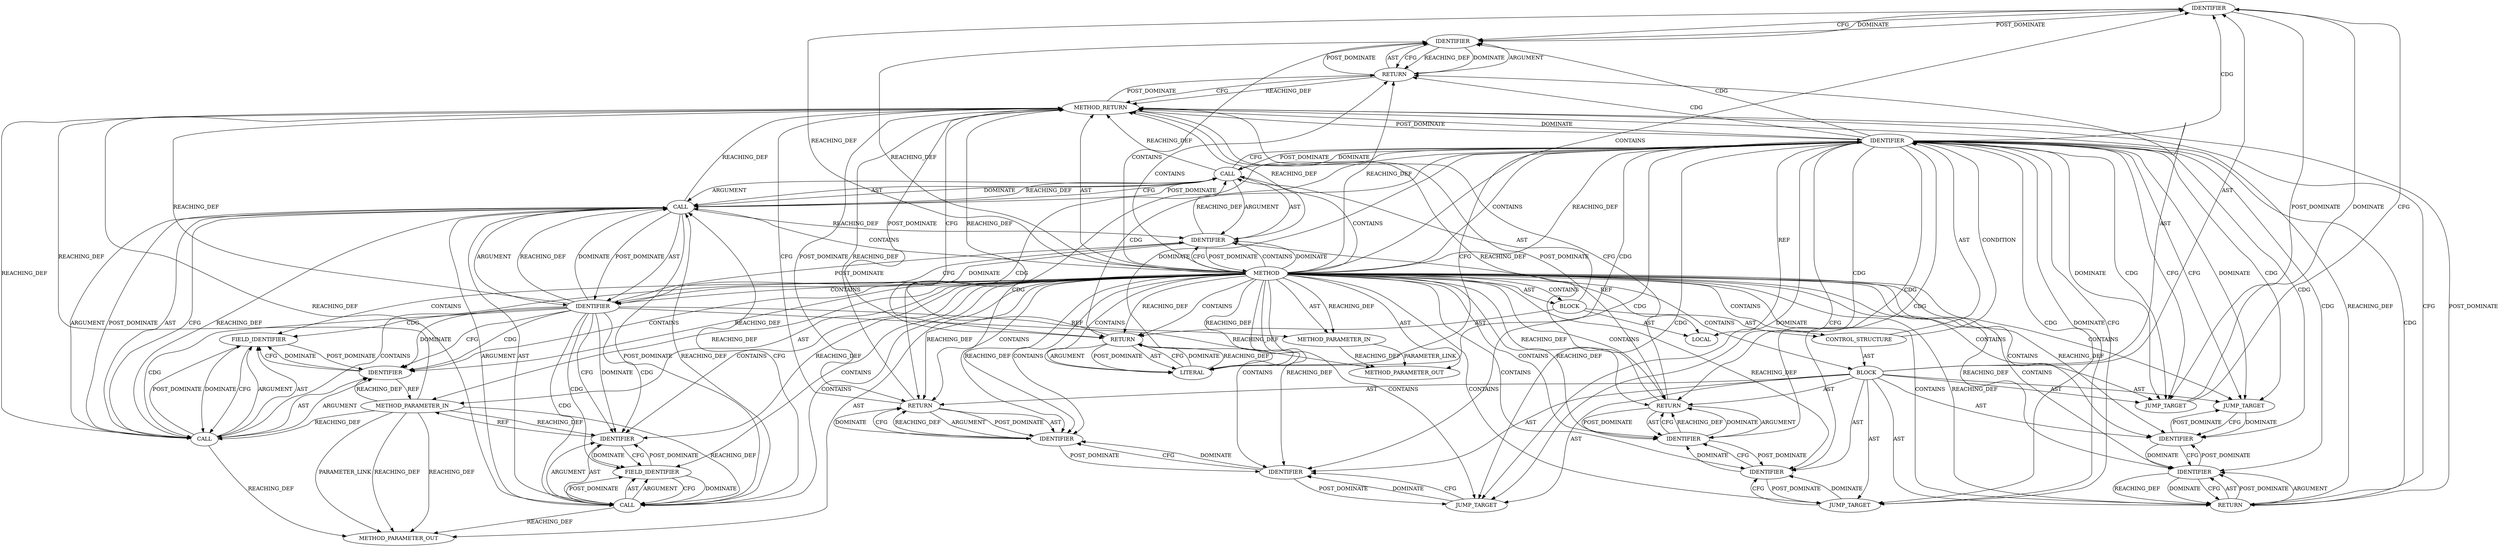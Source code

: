 digraph {
  8098 [label=IDENTIFIER ORDER=5 ARGUMENT_INDEX=-1 CODE="TLS_SW" COLUMN_NUMBER=7 LINE_NUMBER=996 TYPE_FULL_NAME="ANY" NAME="TLS_SW"]
  8090 [label=CONTROL_STRUCTURE CONTROL_STRUCTURE_TYPE="SWITCH" ORDER=3 PARSER_TYPE_NAME="CASTSwitchStatement" ARGUMENT_INDEX=-1 CODE="switch(config)" COLUMN_NUMBER=2 LINE_NUMBER=993]
  8089 [label=FIELD_IDENTIFIER ORDER=2 ARGUMENT_INDEX=2 CODE="rx_conf" COLUMN_NUMBER=35 LINE_NUMBER=991 CANONICAL_NAME="rx_conf"]
  8109 [label=RETURN ORDER=4 ARGUMENT_INDEX=-1 CODE="return 0;" COLUMN_NUMBER=2 LINE_NUMBER=1003]
  8082 [label=CALL ORDER=2 ARGUMENT_INDEX=2 CODE="tx ? ctx->tx_conf : ctx->rx_conf" COLUMN_NUMBER=15 METHOD_FULL_NAME="<operator>.conditional" LINE_NUMBER=991 TYPE_FULL_NAME="<empty>" DISPATCH_TYPE="STATIC_DISPATCH" SIGNATURE="" NAME="<operator>.conditional"]
  8088 [label=IDENTIFIER ORDER=1 ARGUMENT_INDEX=1 CODE="ctx" COLUMN_NUMBER=35 LINE_NUMBER=991 TYPE_FULL_NAME="tls_context*" NAME="ctx"]
  8077 [label=METHOD_PARAMETER_IN ORDER=2 CODE="bool tx" IS_VARIADIC=false COLUMN_NUMBER=53 LINE_NUMBER=989 TYPE_FULL_NAME="bool" EVALUATION_STRATEGY="BY_VALUE" INDEX=2 NAME="tx"]
  8081 [label=IDENTIFIER ORDER=1 ARGUMENT_INDEX=1 CODE="config" COLUMN_NUMBER=6 LINE_NUMBER=991 TYPE_FULL_NAME="u16" NAME="config"]
  8080 [label=CALL ORDER=2 ARGUMENT_INDEX=-1 CODE="config = tx ? ctx->tx_conf : ctx->rx_conf" COLUMN_NUMBER=6 METHOD_FULL_NAME="<operator>.assignment" LINE_NUMBER=991 TYPE_FULL_NAME="<empty>" DISPATCH_TYPE="STATIC_DISPATCH" SIGNATURE="" NAME="<operator>.assignment"]
  8111 [label=METHOD_RETURN ORDER=4 CODE="RET" COLUMN_NUMBER=1 LINE_NUMBER=989 TYPE_FULL_NAME="u16" EVALUATION_STRATEGY="BY_VALUE"]
  8083 [label=IDENTIFIER ORDER=1 ARGUMENT_INDEX=1 CODE="tx" COLUMN_NUMBER=15 LINE_NUMBER=991 TYPE_FULL_NAME="bool" NAME="tx"]
  8097 [label=JUMP_TARGET ORDER=4 PARSER_TYPE_NAME="CASTCaseStatement" ARGUMENT_INDEX=-1 CODE="case TLS_SW:" COLUMN_NUMBER=2 LINE_NUMBER=996 NAME="case"]
  8084 [label=CALL ORDER=2 ARGUMENT_INDEX=2 CODE="ctx->tx_conf" COLUMN_NUMBER=20 METHOD_FULL_NAME="<operator>.indirectFieldAccess" LINE_NUMBER=991 TYPE_FULL_NAME="<empty>" DISPATCH_TYPE="STATIC_DISPATCH" SIGNATURE="" NAME="<operator>.indirectFieldAccess"]
  8096 [label=IDENTIFIER ORDER=1 ARGUMENT_INDEX=-1 CODE="TLS_CONF_BASE" COLUMN_NUMBER=10 LINE_NUMBER=995 TYPE_FULL_NAME="ANY" NAME="TLS_CONF_BASE"]
  8091 [label=IDENTIFIER ORDER=1 ARGUMENT_INDEX=-1 CODE="config" COLUMN_NUMBER=10 LINE_NUMBER=993 TYPE_FULL_NAME="u16" NAME="config"]
  8075 [label=METHOD COLUMN_NUMBER=1 LINE_NUMBER=989 COLUMN_NUMBER_END=1 IS_EXTERNAL=false SIGNATURE="u16 tls_user_config (tls_context*,bool)" NAME="tls_user_config" AST_PARENT_TYPE="TYPE_DECL" AST_PARENT_FULL_NAME="tls_main.c:<global>" ORDER=122 CODE="static u16 tls_user_config(struct tls_context *ctx, bool tx)
{
	u16 config = tx ? ctx->tx_conf : ctx->rx_conf;

	switch (config) {
	case TLS_BASE:
		return TLS_CONF_BASE;
	case TLS_SW:
		return TLS_CONF_SW;
	case TLS_HW:
		return TLS_CONF_HW;
	case TLS_HW_RECORD:
		return TLS_CONF_HW_RECORD;
	}
	return 0;
}" FULL_NAME="tls_user_config" LINE_NUMBER_END=1004 FILENAME="tls_main.c"]
  8095 [label=RETURN ORDER=3 ARGUMENT_INDEX=-1 CODE="return TLS_CONF_BASE;" COLUMN_NUMBER=3 LINE_NUMBER=995]
  8076 [label=METHOD_PARAMETER_IN ORDER=1 CODE="struct tls_context *ctx" IS_VARIADIC=false COLUMN_NUMBER=28 LINE_NUMBER=989 TYPE_FULL_NAME="tls_context*" EVALUATION_STRATEGY="BY_VALUE" INDEX=1 NAME="ctx"]
  8110 [label=LITERAL ORDER=1 ARGUMENT_INDEX=-1 CODE="0" COLUMN_NUMBER=9 LINE_NUMBER=1003 TYPE_FULL_NAME="int"]
  8094 [label=IDENTIFIER ORDER=2 ARGUMENT_INDEX=-1 CODE="TLS_BASE" COLUMN_NUMBER=7 LINE_NUMBER=994 TYPE_FULL_NAME="ANY" NAME="TLS_BASE"]
  8099 [label=RETURN ORDER=6 ARGUMENT_INDEX=-1 CODE="return TLS_CONF_SW;" COLUMN_NUMBER=3 LINE_NUMBER=997]
  8093 [label=JUMP_TARGET ORDER=1 PARSER_TYPE_NAME="CASTCaseStatement" ARGUMENT_INDEX=-1 CODE="case TLS_BASE:" COLUMN_NUMBER=2 LINE_NUMBER=994 NAME="case"]
  8104 [label=IDENTIFIER ORDER=1 ARGUMENT_INDEX=-1 CODE="TLS_CONF_HW" COLUMN_NUMBER=10 LINE_NUMBER=999 TYPE_FULL_NAME="ANY" NAME="TLS_CONF_HW"]
  8086 [label=FIELD_IDENTIFIER ORDER=2 ARGUMENT_INDEX=2 CODE="tx_conf" COLUMN_NUMBER=20 LINE_NUMBER=991 CANONICAL_NAME="tx_conf"]
  8107 [label=RETURN ORDER=12 ARGUMENT_INDEX=-1 CODE="return TLS_CONF_HW_RECORD;" COLUMN_NUMBER=3 LINE_NUMBER=1001]
  8078 [label=BLOCK ORDER=3 ARGUMENT_INDEX=-1 CODE="{
	u16 config = tx ? ctx->tx_conf : ctx->rx_conf;

	switch (config) {
	case TLS_BASE:
		return TLS_CONF_BASE;
	case TLS_SW:
		return TLS_CONF_SW;
	case TLS_HW:
		return TLS_CONF_HW;
	case TLS_HW_RECORD:
		return TLS_CONF_HW_RECORD;
	}
	return 0;
}" COLUMN_NUMBER=1 LINE_NUMBER=990 TYPE_FULL_NAME="void"]
  8102 [label=IDENTIFIER ORDER=8 ARGUMENT_INDEX=-1 CODE="TLS_HW" COLUMN_NUMBER=7 LINE_NUMBER=998 TYPE_FULL_NAME="ANY" NAME="TLS_HW"]
  8100 [label=IDENTIFIER ORDER=1 ARGUMENT_INDEX=-1 CODE="TLS_CONF_SW" COLUMN_NUMBER=10 LINE_NUMBER=997 TYPE_FULL_NAME="ANY" NAME="TLS_CONF_SW"]
  8079 [label=LOCAL ORDER=1 CODE="u16 config" COLUMN_NUMBER=6 LINE_NUMBER=991 TYPE_FULL_NAME="u16" NAME="config"]
  8105 [label=JUMP_TARGET ORDER=10 PARSER_TYPE_NAME="CASTCaseStatement" ARGUMENT_INDEX=-1 CODE="case TLS_HW_RECORD:" COLUMN_NUMBER=2 LINE_NUMBER=1000 NAME="case"]
  8106 [label=IDENTIFIER ORDER=11 ARGUMENT_INDEX=-1 CODE="TLS_HW_RECORD" COLUMN_NUMBER=7 LINE_NUMBER=1000 TYPE_FULL_NAME="ANY" NAME="TLS_HW_RECORD"]
  8092 [label=BLOCK ORDER=2 ARGUMENT_INDEX=-1 CODE="{
	case TLS_BASE:
		return TLS_CONF_BASE;
	case TLS_SW:
		return TLS_CONF_SW;
	case TLS_HW:
		return TLS_CONF_HW;
	case TLS_HW_RECORD:
		return TLS_CONF_HW_RECORD;
	}" COLUMN_NUMBER=18 LINE_NUMBER=993 TYPE_FULL_NAME="void"]
  8103 [label=RETURN ORDER=9 ARGUMENT_INDEX=-1 CODE="return TLS_CONF_HW;" COLUMN_NUMBER=3 LINE_NUMBER=999]
  8108 [label=IDENTIFIER ORDER=1 ARGUMENT_INDEX=-1 CODE="TLS_CONF_HW_RECORD" COLUMN_NUMBER=10 LINE_NUMBER=1001 TYPE_FULL_NAME="ANY" NAME="TLS_CONF_HW_RECORD"]
  8101 [label=JUMP_TARGET ORDER=7 PARSER_TYPE_NAME="CASTCaseStatement" ARGUMENT_INDEX=-1 CODE="case TLS_HW:" COLUMN_NUMBER=2 LINE_NUMBER=998 NAME="case"]
  21496 [label=METHOD_PARAMETER_OUT ORDER=1 CODE="struct tls_context *ctx" IS_VARIADIC=false COLUMN_NUMBER=28 LINE_NUMBER=989 TYPE_FULL_NAME="tls_context*" EVALUATION_STRATEGY="BY_VALUE" INDEX=1 NAME="ctx"]
  8085 [label=IDENTIFIER ORDER=1 ARGUMENT_INDEX=1 CODE="ctx" COLUMN_NUMBER=20 LINE_NUMBER=991 TYPE_FULL_NAME="tls_context*" NAME="ctx"]
  8087 [label=CALL ORDER=3 ARGUMENT_INDEX=3 CODE="ctx->rx_conf" COLUMN_NUMBER=35 METHOD_FULL_NAME="<operator>.indirectFieldAccess" LINE_NUMBER=991 TYPE_FULL_NAME="<empty>" DISPATCH_TYPE="STATIC_DISPATCH" SIGNATURE="" NAME="<operator>.indirectFieldAccess"]
  21497 [label=METHOD_PARAMETER_OUT ORDER=2 CODE="bool tx" IS_VARIADIC=false COLUMN_NUMBER=53 LINE_NUMBER=989 TYPE_FULL_NAME="bool" EVALUATION_STRATEGY="BY_VALUE" INDEX=2 NAME="tx"]
  8082 -> 8111 [label=REACHING_DEF VARIABLE="tx ? ctx->tx_conf : ctx->rx_conf"]
  8075 -> 8097 [label=CONTAINS ]
  8091 -> 8100 [label=CDG ]
  8088 -> 8076 [label=REF ]
  8083 -> 8084 [label=CDG ]
  8075 -> 8106 [label=CONTAINS ]
  8083 -> 8111 [label=REACHING_DEF VARIABLE="tx"]
  8100 -> 8099 [label=DOMINATE ]
  8109 -> 8111 [label=CFG ]
  8102 -> 8104 [label=DOMINATE ]
  8075 -> 8107 [label=CONTAINS ]
  8082 -> 8087 [label=POST_DOMINATE ]
  8107 -> 8108 [label=ARGUMENT ]
  8075 -> 8095 [label=CONTAINS ]
  8075 -> 8103 [label=CONTAINS ]
  8102 -> 8101 [label=POST_DOMINATE ]
  8075 -> 8105 [label=CONTAINS ]
  8092 -> 8106 [label=AST ]
  8099 -> 8111 [label=REACHING_DEF VARIABLE="<RET>"]
  8075 -> 8106 [label=REACHING_DEF VARIABLE=""]
  8075 -> 8100 [label=REACHING_DEF VARIABLE=""]
  8087 -> 21496 [label=REACHING_DEF VARIABLE="ctx->rx_conf"]
  8086 -> 8084 [label=DOMINATE ]
  8108 -> 8107 [label=DOMINATE ]
  8091 -> 8111 [label=DOMINATE ]
  8103 -> 8104 [label=AST ]
  8096 -> 8095 [label=CFG ]
  8099 -> 8100 [label=ARGUMENT ]
  8084 -> 8085 [label=ARGUMENT ]
  8081 -> 8083 [label=CFG ]
  8075 -> 8090 [label=CONTAINS ]
  8100 -> 8099 [label=CFG ]
  8082 -> 8087 [label=ARGUMENT ]
  8078 -> 8079 [label=AST ]
  8096 -> 8095 [label=REACHING_DEF VARIABLE="TLS_CONF_BASE"]
  8109 -> 8110 [label=ARGUMENT ]
  8078 -> 8080 [label=AST ]
  8076 -> 21496 [label=REACHING_DEF VARIABLE="ctx"]
  8076 -> 21496 [label=REACHING_DEF VARIABLE="ctx"]
  8104 -> 8103 [label=REACHING_DEF VARIABLE="TLS_CONF_HW"]
  8081 -> 8075 [label=POST_DOMINATE ]
  8099 -> 8111 [label=CFG ]
  8084 -> 8085 [label=AST ]
  8076 -> 21496 [label=PARAMETER_LINK ]
  8101 -> 8102 [label=DOMINATE ]
  8105 -> 8106 [label=DOMINATE ]
  8102 -> 8104 [label=CFG ]
  8091 -> 8095 [label=CDG ]
  8083 -> 8088 [label=CDG ]
  8097 -> 8098 [label=DOMINATE ]
  8091 -> 8110 [label=CDG ]
  8082 -> 8080 [label=DOMINATE ]
  8093 -> 8094 [label=DOMINATE ]
  8075 -> 8111 [label=AST ]
  8082 -> 8080 [label=REACHING_DEF VARIABLE="tx ? ctx->tx_conf : ctx->rx_conf"]
  8090 -> 8092 [label=AST ]
  8075 -> 8109 [label=REACHING_DEF VARIABLE=""]
  8082 -> 8083 [label=POST_DOMINATE ]
  8075 -> 8093 [label=CONTAINS ]
  8091 -> 8094 [label=CDG ]
  8092 -> 8102 [label=AST ]
  8082 -> 8083 [label=AST ]
  8075 -> 8083 [label=CONTAINS ]
  8092 -> 8101 [label=AST ]
  8091 -> 8080 [label=POST_DOMINATE ]
  8085 -> 8086 [label=DOMINATE ]
  8075 -> 8094 [label=REACHING_DEF VARIABLE=""]
  8095 -> 8111 [label=REACHING_DEF VARIABLE="<RET>"]
  8075 -> 8110 [label=CONTAINS ]
  8082 -> 8083 [label=ARGUMENT ]
  8088 -> 8089 [label=CFG ]
  8091 -> 8105 [label=CFG ]
  8107 -> 8108 [label=POST_DOMINATE ]
  8096 -> 8095 [label=DOMINATE ]
  8087 -> 8082 [label=CFG ]
  8076 -> 8084 [label=REACHING_DEF VARIABLE="ctx"]
  8075 -> 8102 [label=CONTAINS ]
  8087 -> 8111 [label=REACHING_DEF VARIABLE="ctx->rx_conf"]
  8081 -> 8111 [label=REACHING_DEF VARIABLE="config"]
  8084 -> 8111 [label=REACHING_DEF VARIABLE="ctx->tx_conf"]
  8075 -> 8077 [label=AST ]
  8083 -> 8082 [label=REACHING_DEF VARIABLE="tx"]
  8089 -> 8088 [label=POST_DOMINATE ]
  8109 -> 8111 [label=REACHING_DEF VARIABLE="<RET>"]
  8075 -> 8098 [label=REACHING_DEF VARIABLE=""]
  8089 -> 8087 [label=DOMINATE ]
  8087 -> 8088 [label=ARGUMENT ]
  8075 -> 8091 [label=CONTAINS ]
  8076 -> 8088 [label=REACHING_DEF VARIABLE="ctx"]
  8103 -> 8111 [label=REACHING_DEF VARIABLE="<RET>"]
  8091 -> 8093 [label=CDG ]
  8075 -> 8110 [label=REACHING_DEF VARIABLE=""]
  8103 -> 8111 [label=CFG ]
  8084 -> 8086 [label=POST_DOMINATE ]
  8083 -> 8085 [label=CDG ]
  8075 -> 8088 [label=REACHING_DEF VARIABLE=""]
  8091 -> 8101 [label=CFG ]
  8108 -> 8106 [label=POST_DOMINATE ]
  8075 -> 8078 [label=CONTAINS ]
  8108 -> 8107 [label=CFG ]
  8091 -> 8107 [label=CDG ]
  8082 -> 8084 [label=POST_DOMINATE ]
  8080 -> 8082 [label=POST_DOMINATE ]
  8092 -> 8094 [label=AST ]
  8084 -> 8086 [label=AST ]
  8108 -> 8107 [label=REACHING_DEF VARIABLE="TLS_CONF_HW_RECORD"]
  8080 -> 8111 [label=REACHING_DEF VARIABLE="config = tx ? ctx->tx_conf : ctx->rx_conf"]
  8091 -> 8110 [label=DOMINATE ]
  8087 -> 8082 [label=REACHING_DEF VARIABLE="ctx->rx_conf"]
  8075 -> 8082 [label=CONTAINS ]
  8075 -> 21497 [label=AST ]
  8091 -> 8093 [label=DOMINATE ]
  8111 -> 8091 [label=POST_DOMINATE ]
  8109 -> 8110 [label=POST_DOMINATE ]
  8087 -> 8089 [label=ARGUMENT ]
  8091 -> 8099 [label=CDG ]
  8083 -> 8087 [label=CDG ]
  8075 -> 8104 [label=CONTAINS ]
  8083 -> 8089 [label=CDG ]
  8075 -> 8088 [label=CONTAINS ]
  8086 -> 8085 [label=POST_DOMINATE ]
  8092 -> 8107 [label=AST ]
  8075 -> 8101 [label=CONTAINS ]
  8084 -> 8082 [label=REACHING_DEF VARIABLE="ctx->tx_conf"]
  8075 -> 8078 [label=AST ]
  8088 -> 8089 [label=DOMINATE ]
  8091 -> 8097 [label=CFG ]
  8081 -> 8080 [label=REACHING_DEF VARIABLE="config"]
  8092 -> 8095 [label=AST ]
  8092 -> 8097 [label=AST ]
  8095 -> 8096 [label=ARGUMENT ]
  8111 -> 8103 [label=POST_DOMINATE ]
  8075 -> 8084 [label=CONTAINS ]
  8080 -> 8081 [label=AST ]
  8075 -> 8092 [label=CONTAINS ]
  8087 -> 8088 [label=AST ]
  8111 -> 8107 [label=POST_DOMINATE ]
  8076 -> 8087 [label=REACHING_DEF VARIABLE="ctx"]
  8078 -> 8109 [label=AST ]
  8099 -> 8100 [label=POST_DOMINATE ]
  8092 -> 8105 [label=AST ]
  8103 -> 8104 [label=POST_DOMINATE ]
  8083 -> 8082 [label=DOMINATE ]
  8075 -> 8077 [label=REACHING_DEF VARIABLE=""]
  8080 -> 8082 [label=ARGUMENT ]
  8075 -> 8085 [label=REACHING_DEF VARIABLE=""]
  8075 -> 8081 [label=CONTAINS ]
  8081 -> 8083 [label=DOMINATE ]
  8084 -> 8082 [label=CFG ]
  8075 -> 8087 [label=CONTAINS ]
  8075 -> 8108 [label=CONTAINS ]
  8095 -> 8111 [label=CFG ]
  8104 -> 8102 [label=POST_DOMINATE ]
  8107 -> 8111 [label=CFG ]
  8075 -> 8100 [label=CONTAINS ]
  8075 -> 8091 [label=REACHING_DEF VARIABLE=""]
  8092 -> 8099 [label=AST ]
  8096 -> 8094 [label=POST_DOMINATE ]
  8077 -> 21497 [label=REACHING_DEF VARIABLE="tx"]
  8089 -> 8087 [label=CFG ]
  8076 -> 8111 [label=REACHING_DEF VARIABLE="ctx"]
  8091 -> 8108 [label=CDG ]
  8091 -> 8096 [label=CDG ]
  8075 -> 8076 [label=AST ]
  8084 -> 21496 [label=REACHING_DEF VARIABLE="ctx->tx_conf"]
  8091 -> 8097 [label=DOMINATE ]
  8075 -> 8096 [label=CONTAINS ]
  8091 -> 8105 [label=CDG ]
  8091 -> 8103 [label=CDG ]
  8075 -> 8085 [label=CONTAINS ]
  8091 -> 8106 [label=CDG ]
  8075 -> 8086 [label=CONTAINS ]
  8075 -> 8102 [label=REACHING_DEF VARIABLE=""]
  8078 -> 8090 [label=AST ]
  8105 -> 8106 [label=CFG ]
  8101 -> 8102 [label=CFG ]
  8083 -> 8086 [label=CDG ]
  8080 -> 8091 [label=DOMINATE ]
  8075 -> 21496 [label=AST ]
  8099 -> 8100 [label=AST ]
  8103 -> 8104 [label=ARGUMENT ]
  8091 -> 8102 [label=CDG ]
  8083 -> 8081 [label=POST_DOMINATE ]
  8095 -> 8096 [label=POST_DOMINATE ]
  8075 -> 8107 [label=REACHING_DEF VARIABLE=""]
  8086 -> 8084 [label=CFG ]
  8091 -> 8079 [label=REF ]
  8110 -> 8109 [label=CFG ]
  8091 -> 8110 [label=CFG ]
  8110 -> 8109 [label=DOMINATE ]
  8087 -> 8089 [label=AST ]
  8075 -> 8098 [label=CONTAINS ]
  8111 -> 8099 [label=POST_DOMINATE ]
  8091 -> 8101 [label=CDG ]
  8106 -> 8108 [label=CFG ]
  8098 -> 8100 [label=CFG ]
  8076 -> 8085 [label=REACHING_DEF VARIABLE="ctx"]
  8092 -> 8103 [label=AST ]
  8083 -> 8088 [label=DOMINATE ]
  8090 -> 8091 [label=CONDITION ]
  8106 -> 8105 [label=POST_DOMINATE ]
  8107 -> 8111 [label=REACHING_DEF VARIABLE="<RET>"]
  8075 -> 8099 [label=CONTAINS ]
  8075 -> 8096 [label=REACHING_DEF VARIABLE=""]
  8075 -> 8081 [label=DOMINATE ]
  8082 -> 8084 [label=ARGUMENT ]
  8083 -> 21497 [label=REACHING_DEF VARIABLE="tx"]
  8104 -> 8103 [label=DOMINATE ]
  8084 -> 8086 [label=ARGUMENT ]
  8075 -> 8089 [label=CONTAINS ]
  8081 -> 8079 [label=REF ]
  8098 -> 8097 [label=POST_DOMINATE ]
  8111 -> 8109 [label=POST_DOMINATE ]
  8093 -> 8094 [label=CFG ]
  8100 -> 8098 [label=POST_DOMINATE ]
  8085 -> 8086 [label=CFG ]
  8092 -> 8098 [label=AST ]
  8091 -> 8093 [label=CFG ]
  8083 -> 8085 [label=CFG ]
  8104 -> 8103 [label=CFG ]
  8100 -> 8099 [label=REACHING_DEF VARIABLE="TLS_CONF_SW"]
  8075 -> 8080 [label=CONTAINS ]
  8075 -> 8094 [label=CONTAINS ]
  8080 -> 8081 [label=ARGUMENT ]
  8085 -> 8076 [label=REF ]
  8090 -> 8091 [label=AST ]
  8083 -> 8085 [label=DOMINATE ]
  8082 -> 8087 [label=AST ]
  8098 -> 8100 [label=DOMINATE ]
  8094 -> 8096 [label=DOMINATE ]
  8082 -> 8081 [label=REACHING_DEF VARIABLE="tx ? ctx->tx_conf : ctx->rx_conf"]
  8110 -> 8109 [label=REACHING_DEF VARIABLE="0"]
  8083 -> 8088 [label=CFG ]
  8091 -> 8104 [label=CDG ]
  8097 -> 8098 [label=CFG ]
  8094 -> 8093 [label=POST_DOMINATE ]
  8091 -> 8097 [label=CDG ]
  8111 -> 8095 [label=POST_DOMINATE ]
  8091 -> 8105 [label=DOMINATE ]
  8082 -> 8084 [label=AST ]
  8091 -> 8101 [label=DOMINATE ]
  8094 -> 8096 [label=CFG ]
  8106 -> 8108 [label=DOMINATE ]
  8083 -> 8077 [label=REF ]
  8075 -> 8081 [label=CFG ]
  8075 -> 8109 [label=CONTAINS ]
  8109 -> 8110 [label=AST ]
  8091 -> 8098 [label=CDG ]
  8092 -> 8093 [label=AST ]
  8075 -> 8095 [label=REACHING_DEF VARIABLE=""]
  8082 -> 8080 [label=CFG ]
  8091 -> 8109 [label=CDG ]
  8075 -> 8099 [label=REACHING_DEF VARIABLE=""]
  8075 -> 8104 [label=REACHING_DEF VARIABLE=""]
  8087 -> 8089 [label=POST_DOMINATE ]
  8095 -> 8096 [label=AST ]
  8075 -> 8108 [label=REACHING_DEF VARIABLE=""]
  8107 -> 8108 [label=AST ]
  8075 -> 8103 [label=REACHING_DEF VARIABLE=""]
  8080 -> 8091 [label=CFG ]
  8080 -> 8082 [label=AST ]
  8077 -> 21497 [label=PARAMETER_LINK ]
  8075 -> 8076 [label=REACHING_DEF VARIABLE=""]
}
